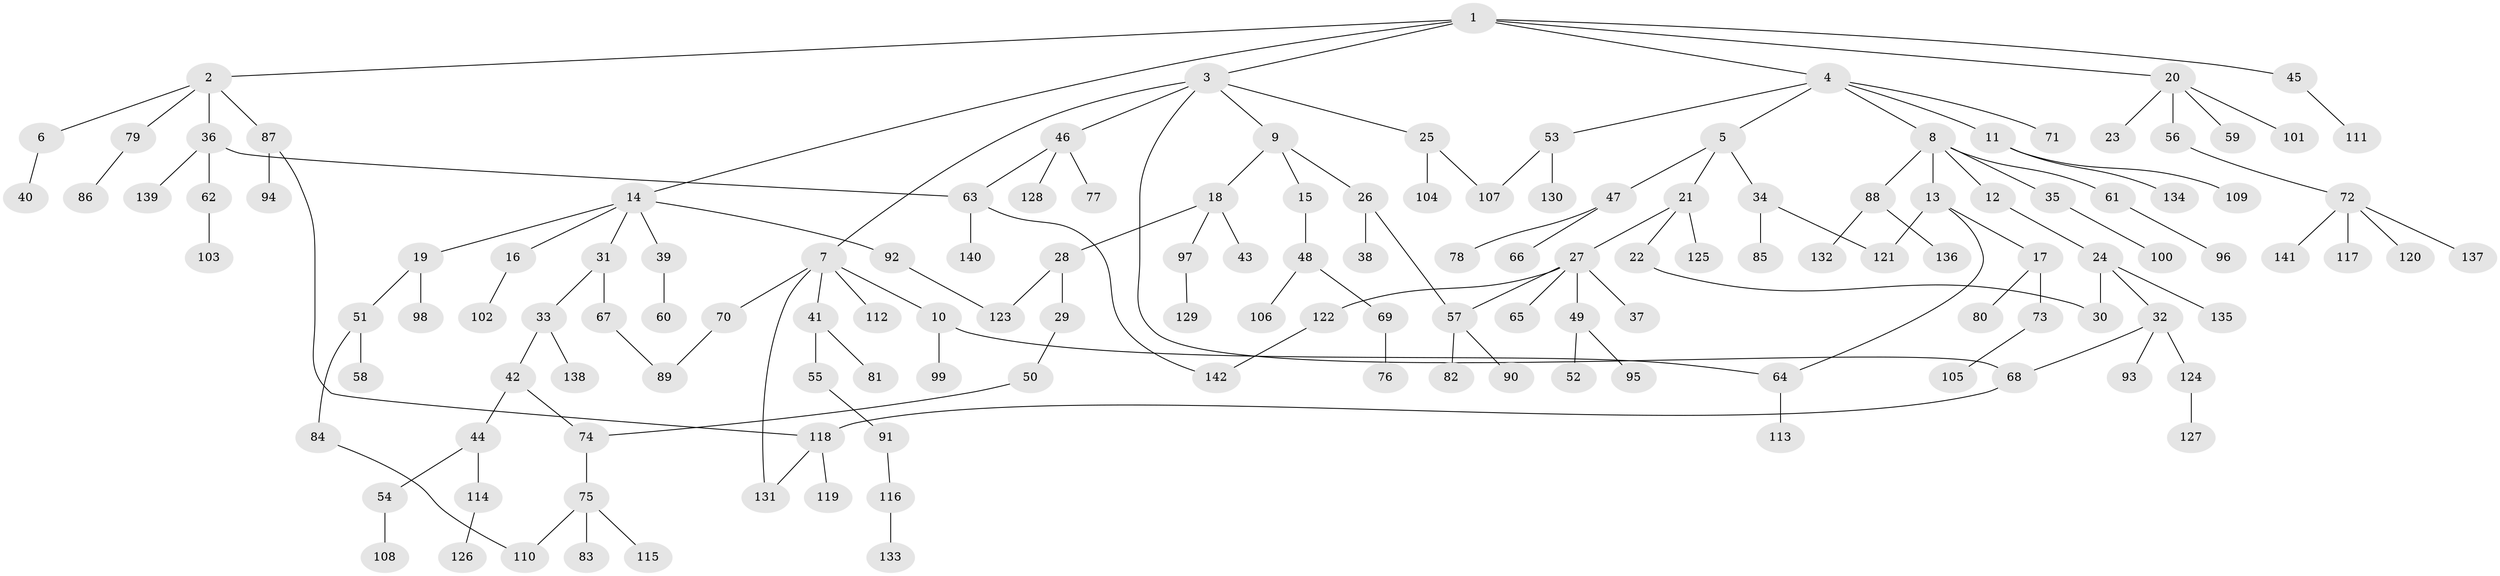 // coarse degree distribution, {4: 0.12280701754385964, 2: 0.3333333333333333, 1: 0.3333333333333333, 7: 0.03508771929824561, 5: 0.05263157894736842, 3: 0.10526315789473684, 8: 0.017543859649122806}
// Generated by graph-tools (version 1.1) at 2025/36/03/04/25 23:36:12]
// undirected, 142 vertices, 155 edges
graph export_dot {
  node [color=gray90,style=filled];
  1;
  2;
  3;
  4;
  5;
  6;
  7;
  8;
  9;
  10;
  11;
  12;
  13;
  14;
  15;
  16;
  17;
  18;
  19;
  20;
  21;
  22;
  23;
  24;
  25;
  26;
  27;
  28;
  29;
  30;
  31;
  32;
  33;
  34;
  35;
  36;
  37;
  38;
  39;
  40;
  41;
  42;
  43;
  44;
  45;
  46;
  47;
  48;
  49;
  50;
  51;
  52;
  53;
  54;
  55;
  56;
  57;
  58;
  59;
  60;
  61;
  62;
  63;
  64;
  65;
  66;
  67;
  68;
  69;
  70;
  71;
  72;
  73;
  74;
  75;
  76;
  77;
  78;
  79;
  80;
  81;
  82;
  83;
  84;
  85;
  86;
  87;
  88;
  89;
  90;
  91;
  92;
  93;
  94;
  95;
  96;
  97;
  98;
  99;
  100;
  101;
  102;
  103;
  104;
  105;
  106;
  107;
  108;
  109;
  110;
  111;
  112;
  113;
  114;
  115;
  116;
  117;
  118;
  119;
  120;
  121;
  122;
  123;
  124;
  125;
  126;
  127;
  128;
  129;
  130;
  131;
  132;
  133;
  134;
  135;
  136;
  137;
  138;
  139;
  140;
  141;
  142;
  1 -- 2;
  1 -- 3;
  1 -- 4;
  1 -- 14;
  1 -- 20;
  1 -- 45;
  2 -- 6;
  2 -- 36;
  2 -- 79;
  2 -- 87;
  3 -- 7;
  3 -- 9;
  3 -- 25;
  3 -- 46;
  3 -- 68;
  4 -- 5;
  4 -- 8;
  4 -- 11;
  4 -- 53;
  4 -- 71;
  5 -- 21;
  5 -- 34;
  5 -- 47;
  6 -- 40;
  7 -- 10;
  7 -- 41;
  7 -- 70;
  7 -- 112;
  7 -- 131;
  8 -- 12;
  8 -- 13;
  8 -- 35;
  8 -- 61;
  8 -- 88;
  9 -- 15;
  9 -- 18;
  9 -- 26;
  10 -- 64;
  10 -- 99;
  11 -- 109;
  11 -- 134;
  12 -- 24;
  13 -- 17;
  13 -- 64;
  13 -- 121;
  14 -- 16;
  14 -- 19;
  14 -- 31;
  14 -- 39;
  14 -- 92;
  15 -- 48;
  16 -- 102;
  17 -- 73;
  17 -- 80;
  18 -- 28;
  18 -- 43;
  18 -- 97;
  19 -- 51;
  19 -- 98;
  20 -- 23;
  20 -- 56;
  20 -- 59;
  20 -- 101;
  21 -- 22;
  21 -- 27;
  21 -- 125;
  22 -- 30;
  24 -- 30;
  24 -- 32;
  24 -- 135;
  25 -- 104;
  25 -- 107;
  26 -- 38;
  26 -- 57;
  27 -- 37;
  27 -- 49;
  27 -- 57;
  27 -- 65;
  27 -- 122;
  28 -- 29;
  28 -- 123;
  29 -- 50;
  31 -- 33;
  31 -- 67;
  32 -- 93;
  32 -- 124;
  32 -- 68;
  33 -- 42;
  33 -- 138;
  34 -- 85;
  34 -- 121;
  35 -- 100;
  36 -- 62;
  36 -- 63;
  36 -- 139;
  39 -- 60;
  41 -- 55;
  41 -- 81;
  42 -- 44;
  42 -- 74;
  44 -- 54;
  44 -- 114;
  45 -- 111;
  46 -- 77;
  46 -- 128;
  46 -- 63;
  47 -- 66;
  47 -- 78;
  48 -- 69;
  48 -- 106;
  49 -- 52;
  49 -- 95;
  50 -- 74;
  51 -- 58;
  51 -- 84;
  53 -- 130;
  53 -- 107;
  54 -- 108;
  55 -- 91;
  56 -- 72;
  57 -- 82;
  57 -- 90;
  61 -- 96;
  62 -- 103;
  63 -- 140;
  63 -- 142;
  64 -- 113;
  67 -- 89;
  68 -- 118;
  69 -- 76;
  70 -- 89;
  72 -- 117;
  72 -- 120;
  72 -- 137;
  72 -- 141;
  73 -- 105;
  74 -- 75;
  75 -- 83;
  75 -- 115;
  75 -- 110;
  79 -- 86;
  84 -- 110;
  87 -- 94;
  87 -- 118;
  88 -- 132;
  88 -- 136;
  91 -- 116;
  92 -- 123;
  97 -- 129;
  114 -- 126;
  116 -- 133;
  118 -- 119;
  118 -- 131;
  122 -- 142;
  124 -- 127;
}

